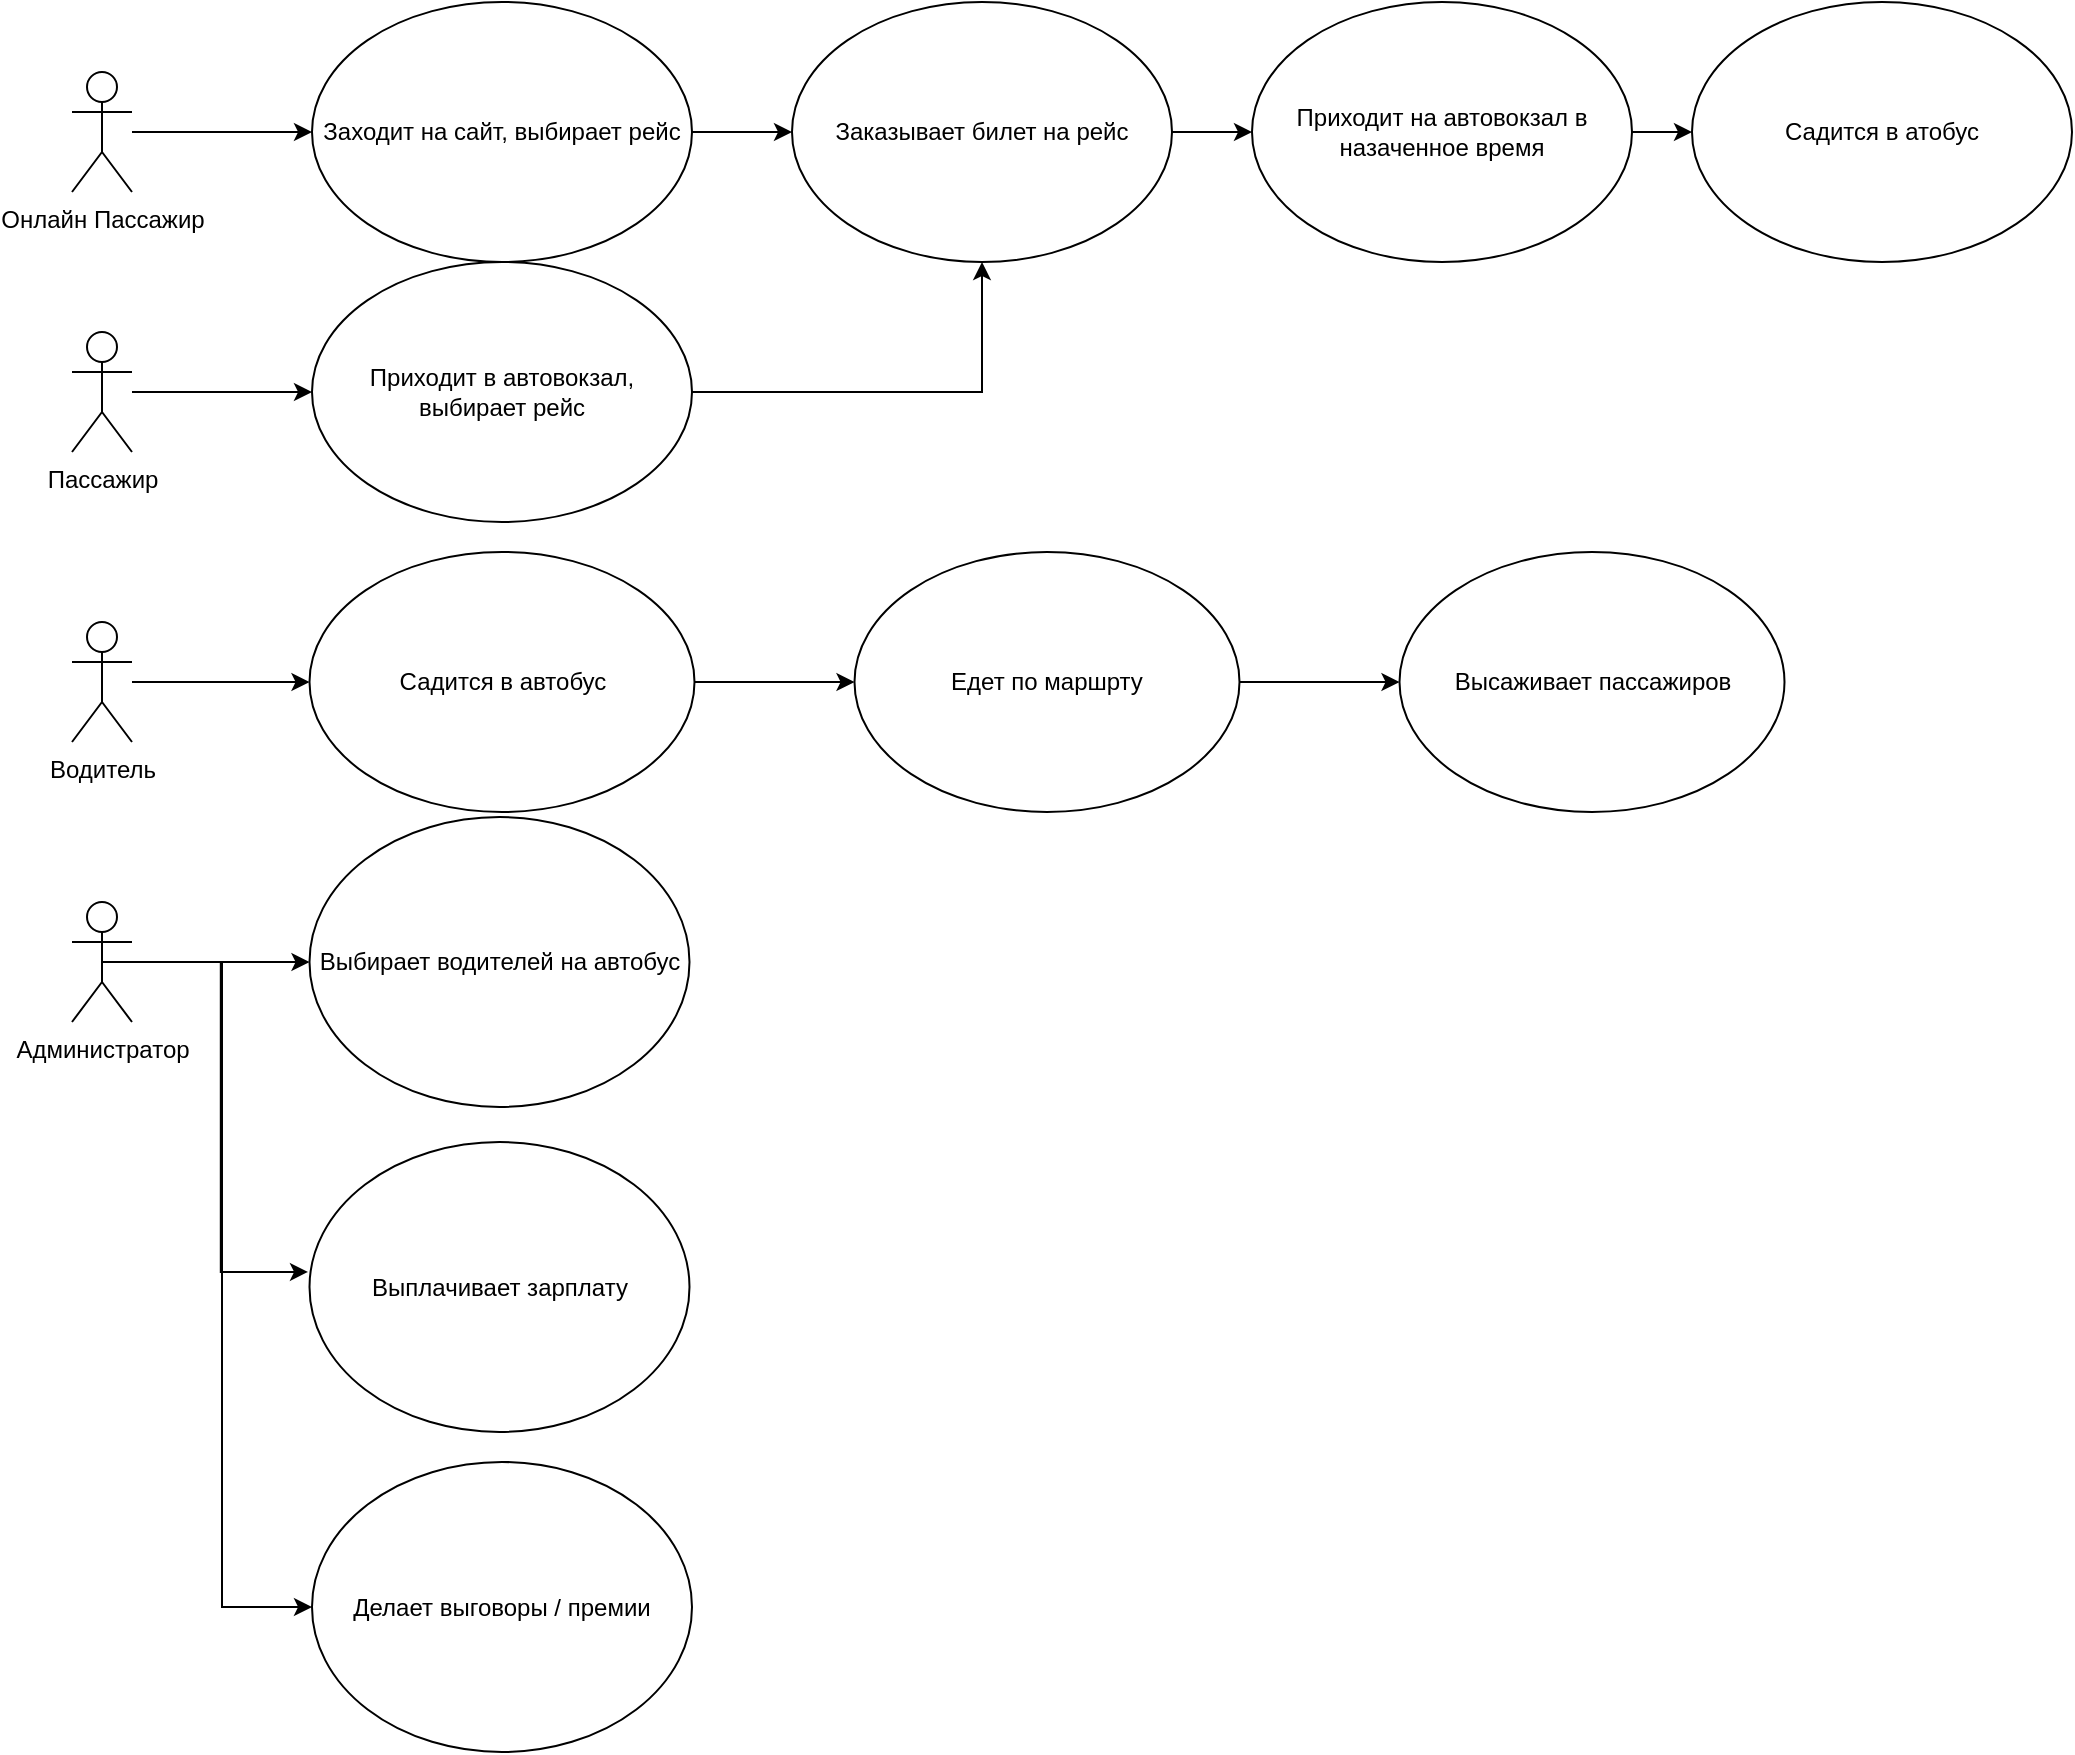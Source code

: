 <mxfile version="21.1.1" type="github">
  <diagram id="C5RBs43oDa-KdzZeNtuy" name="Page-1">
    <mxGraphModel dx="1687" dy="2105" grid="1" gridSize="10" guides="1" tooltips="1" connect="1" arrows="1" fold="1" page="1" pageScale="1" pageWidth="827" pageHeight="1169" math="0" shadow="0">
      <root>
        <mxCell id="WIyWlLk6GJQsqaUBKTNV-0" />
        <mxCell id="WIyWlLk6GJQsqaUBKTNV-1" parent="WIyWlLk6GJQsqaUBKTNV-0" />
        <mxCell id="TuZljq76idqd-cObdHlX-10" value="" style="edgeStyle=orthogonalEdgeStyle;rounded=0;orthogonalLoop=1;jettySize=auto;html=1;entryX=0;entryY=0.5;entryDx=0;entryDy=0;" parent="WIyWlLk6GJQsqaUBKTNV-1" source="TuZljq76idqd-cObdHlX-0" target="TuZljq76idqd-cObdHlX-5" edge="1">
          <mxGeometry relative="1" as="geometry">
            <mxPoint x="200" y="160.0" as="targetPoint" />
          </mxGeometry>
        </mxCell>
        <mxCell id="TuZljq76idqd-cObdHlX-0" value="Водитель&lt;br&gt;" style="shape=umlActor;verticalLabelPosition=bottom;verticalAlign=top;html=1;outlineConnect=0;" parent="WIyWlLk6GJQsqaUBKTNV-1" vertex="1">
          <mxGeometry x="90" y="130" width="30" height="60" as="geometry" />
        </mxCell>
        <mxCell id="zH3wVgWOgvG_BgnSBYFF-2" value="" style="edgeStyle=orthogonalEdgeStyle;rounded=0;orthogonalLoop=1;jettySize=auto;html=1;" parent="WIyWlLk6GJQsqaUBKTNV-1" source="TuZljq76idqd-cObdHlX-1" target="TuZljq76idqd-cObdHlX-6" edge="1">
          <mxGeometry relative="1" as="geometry" />
        </mxCell>
        <mxCell id="TuZljq76idqd-cObdHlX-1" value="Пассажир&lt;br&gt;" style="shape=umlActor;verticalLabelPosition=bottom;verticalAlign=top;html=1;outlineConnect=0;" parent="WIyWlLk6GJQsqaUBKTNV-1" vertex="1">
          <mxGeometry x="90" y="-15" width="30" height="60" as="geometry" />
        </mxCell>
        <mxCell id="R_WEueu3wsNgWrMKiR-p-4" value="" style="edgeStyle=orthogonalEdgeStyle;rounded=0;orthogonalLoop=1;jettySize=auto;html=1;entryX=-0.004;entryY=0.448;entryDx=0;entryDy=0;entryPerimeter=0;" edge="1" parent="WIyWlLk6GJQsqaUBKTNV-1" source="TuZljq76idqd-cObdHlX-2" target="R_WEueu3wsNgWrMKiR-p-5">
          <mxGeometry relative="1" as="geometry" />
        </mxCell>
        <mxCell id="TuZljq76idqd-cObdHlX-2" value="Администратор" style="shape=umlActor;verticalLabelPosition=bottom;verticalAlign=top;html=1;outlineConnect=0;" parent="WIyWlLk6GJQsqaUBKTNV-1" vertex="1">
          <mxGeometry x="90" y="270" width="30" height="60" as="geometry" />
        </mxCell>
        <mxCell id="R_WEueu3wsNgWrMKiR-p-1" value="" style="edgeStyle=orthogonalEdgeStyle;rounded=0;orthogonalLoop=1;jettySize=auto;html=1;" edge="1" parent="WIyWlLk6GJQsqaUBKTNV-1" source="TuZljq76idqd-cObdHlX-5" target="R_WEueu3wsNgWrMKiR-p-0">
          <mxGeometry relative="1" as="geometry" />
        </mxCell>
        <mxCell id="TuZljq76idqd-cObdHlX-5" value="Садится в автобус" style="ellipse;whiteSpace=wrap;html=1;" parent="WIyWlLk6GJQsqaUBKTNV-1" vertex="1">
          <mxGeometry x="208.75" y="95" width="192.5" height="130" as="geometry" />
        </mxCell>
        <mxCell id="zH3wVgWOgvG_BgnSBYFF-10" style="edgeStyle=orthogonalEdgeStyle;rounded=0;orthogonalLoop=1;jettySize=auto;html=1;entryX=0.5;entryY=1;entryDx=0;entryDy=0;" parent="WIyWlLk6GJQsqaUBKTNV-1" source="TuZljq76idqd-cObdHlX-6" target="zH3wVgWOgvG_BgnSBYFF-5" edge="1">
          <mxGeometry relative="1" as="geometry" />
        </mxCell>
        <mxCell id="TuZljq76idqd-cObdHlX-6" value="Приходит в автовокзал, выбирает рейс" style="ellipse;whiteSpace=wrap;html=1;" parent="WIyWlLk6GJQsqaUBKTNV-1" vertex="1">
          <mxGeometry x="210" y="-50" width="190" height="130" as="geometry" />
        </mxCell>
        <mxCell id="R_WEueu3wsNgWrMKiR-p-9" value="" style="edgeStyle=orthogonalEdgeStyle;rounded=0;orthogonalLoop=1;jettySize=auto;html=1;exitX=0.5;exitY=0.5;exitDx=0;exitDy=0;exitPerimeter=0;entryX=0;entryY=0.5;entryDx=0;entryDy=0;" edge="1" parent="WIyWlLk6GJQsqaUBKTNV-1" source="TuZljq76idqd-cObdHlX-2" target="TuZljq76idqd-cObdHlX-7">
          <mxGeometry relative="1" as="geometry">
            <mxPoint x="470" y="320" as="targetPoint" />
          </mxGeometry>
        </mxCell>
        <mxCell id="TuZljq76idqd-cObdHlX-7" value="Выбирает водителей на автобус" style="ellipse;whiteSpace=wrap;html=1;" parent="WIyWlLk6GJQsqaUBKTNV-1" vertex="1">
          <mxGeometry x="208.75" y="227.5" width="190" height="145" as="geometry" />
        </mxCell>
        <mxCell id="zH3wVgWOgvG_BgnSBYFF-13" style="edgeStyle=orthogonalEdgeStyle;rounded=0;orthogonalLoop=1;jettySize=auto;html=1;exitX=1;exitY=0.5;exitDx=0;exitDy=0;" parent="WIyWlLk6GJQsqaUBKTNV-1" source="zH3wVgWOgvG_BgnSBYFF-3" target="zH3wVgWOgvG_BgnSBYFF-5" edge="1">
          <mxGeometry relative="1" as="geometry" />
        </mxCell>
        <mxCell id="zH3wVgWOgvG_BgnSBYFF-3" value="Заходит на сайт, выбирает рейс" style="ellipse;whiteSpace=wrap;html=1;" parent="WIyWlLk6GJQsqaUBKTNV-1" vertex="1">
          <mxGeometry x="210" y="-180" width="190" height="130" as="geometry" />
        </mxCell>
        <mxCell id="zH3wVgWOgvG_BgnSBYFF-11" style="edgeStyle=orthogonalEdgeStyle;rounded=0;orthogonalLoop=1;jettySize=auto;html=1;exitX=1;exitY=0.5;exitDx=0;exitDy=0;" parent="WIyWlLk6GJQsqaUBKTNV-1" source="zH3wVgWOgvG_BgnSBYFF-5" target="zH3wVgWOgvG_BgnSBYFF-7" edge="1">
          <mxGeometry relative="1" as="geometry" />
        </mxCell>
        <mxCell id="zH3wVgWOgvG_BgnSBYFF-5" value="Заказывает билет на рейс&lt;br&gt;" style="ellipse;whiteSpace=wrap;html=1;" parent="WIyWlLk6GJQsqaUBKTNV-1" vertex="1">
          <mxGeometry x="450" y="-180" width="190" height="130" as="geometry" />
        </mxCell>
        <mxCell id="zH3wVgWOgvG_BgnSBYFF-9" value="" style="edgeStyle=orthogonalEdgeStyle;rounded=0;orthogonalLoop=1;jettySize=auto;html=1;" parent="WIyWlLk6GJQsqaUBKTNV-1" source="zH3wVgWOgvG_BgnSBYFF-6" target="zH3wVgWOgvG_BgnSBYFF-3" edge="1">
          <mxGeometry relative="1" as="geometry" />
        </mxCell>
        <mxCell id="zH3wVgWOgvG_BgnSBYFF-6" value="Онлайн Пассажир" style="shape=umlActor;verticalLabelPosition=bottom;verticalAlign=top;html=1;outlineConnect=0;" parent="WIyWlLk6GJQsqaUBKTNV-1" vertex="1">
          <mxGeometry x="90" y="-145" width="30" height="60" as="geometry" />
        </mxCell>
        <mxCell id="zH3wVgWOgvG_BgnSBYFF-12" style="edgeStyle=orthogonalEdgeStyle;rounded=0;orthogonalLoop=1;jettySize=auto;html=1;exitX=1;exitY=0.5;exitDx=0;exitDy=0;entryX=0;entryY=0.5;entryDx=0;entryDy=0;" parent="WIyWlLk6GJQsqaUBKTNV-1" source="zH3wVgWOgvG_BgnSBYFF-7" target="zH3wVgWOgvG_BgnSBYFF-8" edge="1">
          <mxGeometry relative="1" as="geometry" />
        </mxCell>
        <mxCell id="zH3wVgWOgvG_BgnSBYFF-7" value="Приходит на автовокзал в назаченное время" style="ellipse;whiteSpace=wrap;html=1;" parent="WIyWlLk6GJQsqaUBKTNV-1" vertex="1">
          <mxGeometry x="680" y="-180" width="190" height="130" as="geometry" />
        </mxCell>
        <mxCell id="zH3wVgWOgvG_BgnSBYFF-8" value="Садится в атобус" style="ellipse;whiteSpace=wrap;html=1;" parent="WIyWlLk6GJQsqaUBKTNV-1" vertex="1">
          <mxGeometry x="900" y="-180" width="190" height="130" as="geometry" />
        </mxCell>
        <mxCell id="R_WEueu3wsNgWrMKiR-p-3" value="" style="edgeStyle=orthogonalEdgeStyle;rounded=0;orthogonalLoop=1;jettySize=auto;html=1;" edge="1" parent="WIyWlLk6GJQsqaUBKTNV-1" source="R_WEueu3wsNgWrMKiR-p-0" target="R_WEueu3wsNgWrMKiR-p-2">
          <mxGeometry relative="1" as="geometry" />
        </mxCell>
        <mxCell id="R_WEueu3wsNgWrMKiR-p-0" value="Едет по маршрту" style="ellipse;whiteSpace=wrap;html=1;" vertex="1" parent="WIyWlLk6GJQsqaUBKTNV-1">
          <mxGeometry x="481.25" y="95" width="192.5" height="130" as="geometry" />
        </mxCell>
        <mxCell id="R_WEueu3wsNgWrMKiR-p-2" value="Высаживает пассажиров" style="ellipse;whiteSpace=wrap;html=1;" vertex="1" parent="WIyWlLk6GJQsqaUBKTNV-1">
          <mxGeometry x="753.75" y="95" width="192.5" height="130" as="geometry" />
        </mxCell>
        <mxCell id="R_WEueu3wsNgWrMKiR-p-5" value="Выплачивает зарплату&lt;br&gt;" style="ellipse;whiteSpace=wrap;html=1;" vertex="1" parent="WIyWlLk6GJQsqaUBKTNV-1">
          <mxGeometry x="208.75" y="390" width="190" height="145" as="geometry" />
        </mxCell>
        <mxCell id="R_WEueu3wsNgWrMKiR-p-10" value="Делает выговоры / премии" style="ellipse;whiteSpace=wrap;html=1;" vertex="1" parent="WIyWlLk6GJQsqaUBKTNV-1">
          <mxGeometry x="210" y="550" width="190" height="145" as="geometry" />
        </mxCell>
        <mxCell id="R_WEueu3wsNgWrMKiR-p-11" value="" style="edgeStyle=orthogonalEdgeStyle;rounded=0;orthogonalLoop=1;jettySize=auto;html=1;entryX=0;entryY=0.5;entryDx=0;entryDy=0;exitX=0.5;exitY=0.5;exitDx=0;exitDy=0;exitPerimeter=0;" edge="1" parent="WIyWlLk6GJQsqaUBKTNV-1" source="TuZljq76idqd-cObdHlX-2" target="R_WEueu3wsNgWrMKiR-p-10">
          <mxGeometry relative="1" as="geometry">
            <mxPoint x="100" y="480" as="sourcePoint" />
            <mxPoint x="188" y="635" as="targetPoint" />
          </mxGeometry>
        </mxCell>
      </root>
    </mxGraphModel>
  </diagram>
</mxfile>
